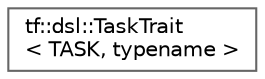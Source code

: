 digraph "类继承关系图"
{
 // LATEX_PDF_SIZE
  bgcolor="transparent";
  edge [fontname=Helvetica,fontsize=10,labelfontname=Helvetica,labelfontsize=10];
  node [fontname=Helvetica,fontsize=10,shape=box,height=0.2,width=0.4];
  rankdir="LR";
  Node0 [id="Node000000",label="tf::dsl::TaskTrait\l\< TASK, typename \>",height=0.2,width=0.4,color="grey40", fillcolor="white", style="filled",URL="$structtf_1_1dsl_1_1_task_trait.html",tooltip=" "];
}
